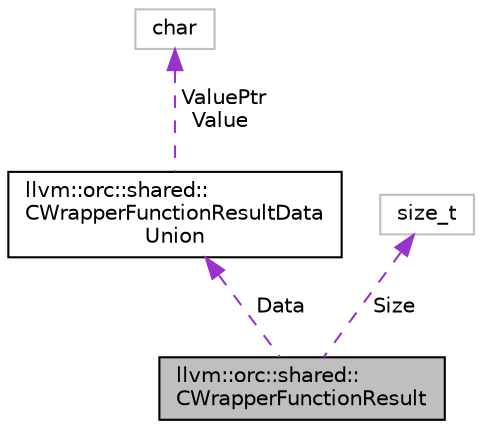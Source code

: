 digraph "llvm::orc::shared::CWrapperFunctionResult"
{
 // LATEX_PDF_SIZE
  bgcolor="transparent";
  edge [fontname="Helvetica",fontsize="10",labelfontname="Helvetica",labelfontsize="10"];
  node [fontname="Helvetica",fontsize="10",shape=record];
  Node1 [label="llvm::orc::shared::\lCWrapperFunctionResult",height=0.2,width=0.4,color="black", fillcolor="grey75", style="filled", fontcolor="black",tooltip=" "];
  Node2 -> Node1 [dir="back",color="darkorchid3",fontsize="10",style="dashed",label=" Data" ,fontname="Helvetica"];
  Node2 [label="llvm::orc::shared::\lCWrapperFunctionResultData\lUnion",height=0.2,width=0.4,color="black",URL="$unionllvm_1_1orc_1_1shared_1_1CWrapperFunctionResultDataUnion.html",tooltip=" "];
  Node3 -> Node2 [dir="back",color="darkorchid3",fontsize="10",style="dashed",label=" ValuePtr\nValue" ,fontname="Helvetica"];
  Node3 [label="char",height=0.2,width=0.4,color="grey75",tooltip=" "];
  Node4 -> Node1 [dir="back",color="darkorchid3",fontsize="10",style="dashed",label=" Size" ,fontname="Helvetica"];
  Node4 [label="size_t",height=0.2,width=0.4,color="grey75",tooltip=" "];
}
